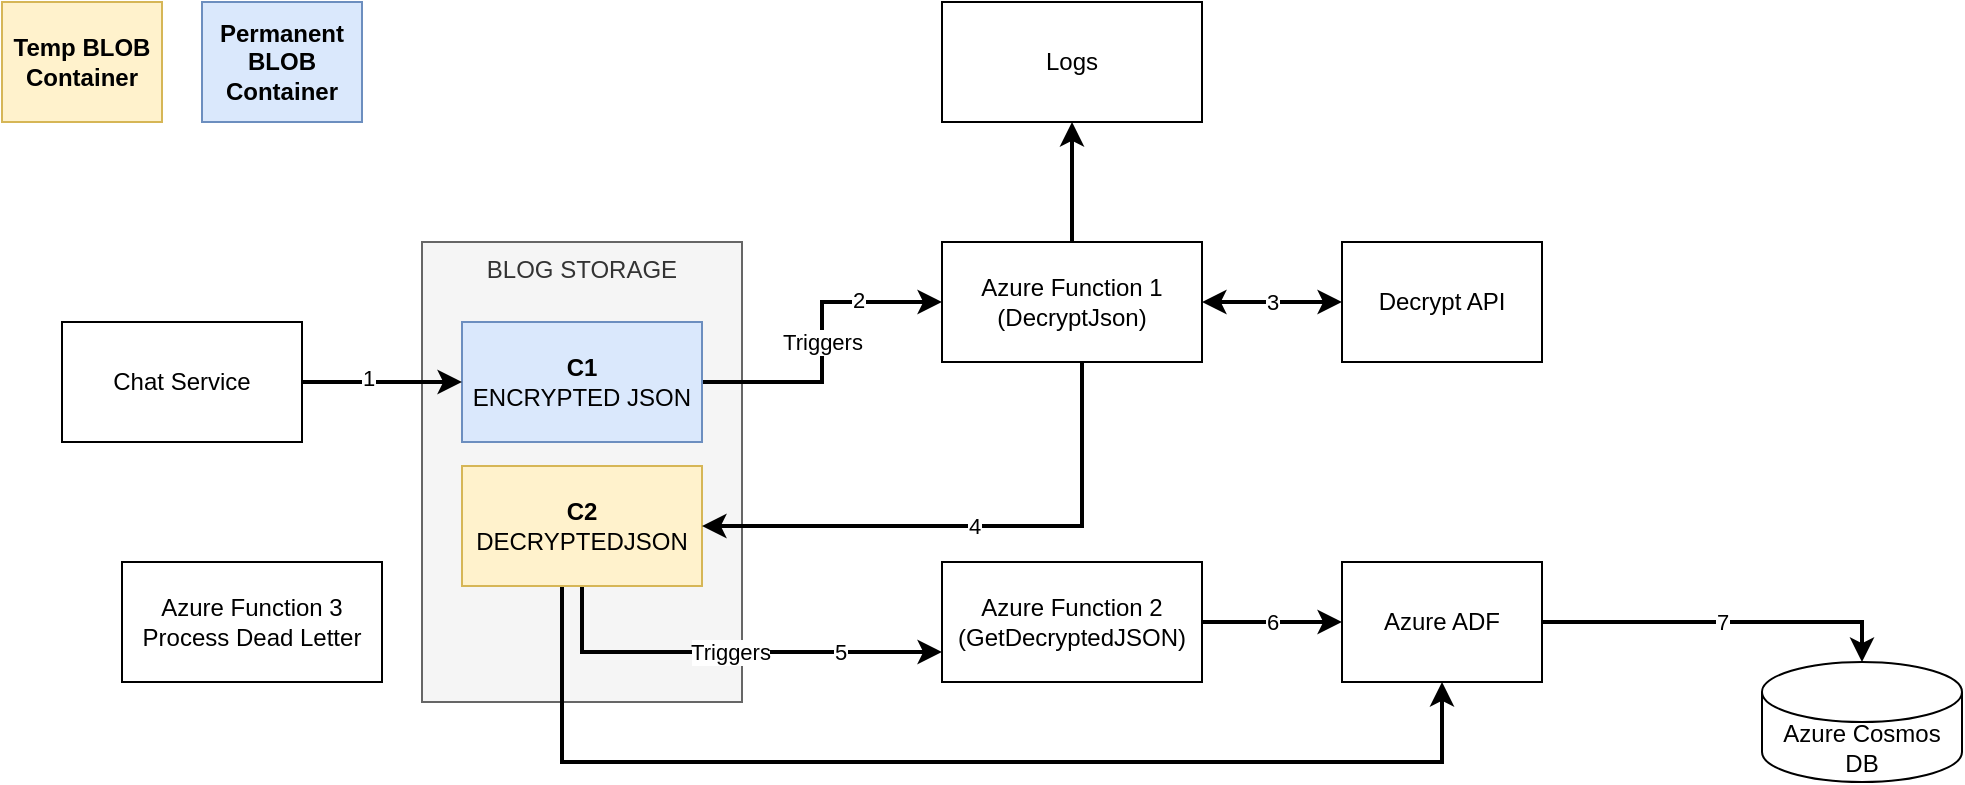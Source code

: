 <mxfile version="20.1.1" type="github">
  <diagram id="sZPvFUFMKZ4F_imw59td" name="Page-1">
    <mxGraphModel dx="2035" dy="635" grid="1" gridSize="10" guides="1" tooltips="1" connect="1" arrows="1" fold="1" page="1" pageScale="1" pageWidth="850" pageHeight="1100" math="0" shadow="0">
      <root>
        <mxCell id="0" />
        <mxCell id="1" parent="0" />
        <mxCell id="BF5fTVdqFxl0USWXwOXD-2" value="BLOG STORAGE" style="rounded=0;whiteSpace=wrap;html=1;verticalAlign=top;fillColor=#f5f5f5;fontColor=#333333;strokeColor=#666666;" vertex="1" parent="1">
          <mxGeometry x="120" y="120" width="160" height="230" as="geometry" />
        </mxCell>
        <mxCell id="BF5fTVdqFxl0USWXwOXD-19" value="Triggers" style="edgeStyle=orthogonalEdgeStyle;rounded=0;orthogonalLoop=1;jettySize=auto;html=1;entryX=0;entryY=0.75;entryDx=0;entryDy=0;startArrow=none;startFill=0;strokeWidth=2;" edge="1" parent="1" source="BF5fTVdqFxl0USWXwOXD-3" target="BF5fTVdqFxl0USWXwOXD-18">
          <mxGeometry relative="1" as="geometry">
            <Array as="points">
              <mxPoint x="200" y="325" />
            </Array>
          </mxGeometry>
        </mxCell>
        <mxCell id="BF5fTVdqFxl0USWXwOXD-20" value="5" style="edgeLabel;html=1;align=center;verticalAlign=middle;resizable=0;points=[];" vertex="1" connectable="0" parent="BF5fTVdqFxl0USWXwOXD-19">
          <mxGeometry x="0.515" relative="1" as="geometry">
            <mxPoint as="offset" />
          </mxGeometry>
        </mxCell>
        <mxCell id="BF5fTVdqFxl0USWXwOXD-32" style="edgeStyle=orthogonalEdgeStyle;rounded=0;orthogonalLoop=1;jettySize=auto;html=1;startArrow=none;startFill=0;strokeWidth=2;" edge="1" parent="1" source="BF5fTVdqFxl0USWXwOXD-3" target="BF5fTVdqFxl0USWXwOXD-24">
          <mxGeometry relative="1" as="geometry">
            <Array as="points">
              <mxPoint x="190" y="380" />
              <mxPoint x="630" y="380" />
            </Array>
          </mxGeometry>
        </mxCell>
        <mxCell id="BF5fTVdqFxl0USWXwOXD-3" value="&lt;b&gt;C2&lt;/b&gt;&lt;br&gt;DECRYPTEDJSON" style="rounded=0;whiteSpace=wrap;html=1;fillColor=#fff2cc;strokeColor=#d6b656;" vertex="1" parent="1">
          <mxGeometry x="140" y="232" width="120" height="60" as="geometry" />
        </mxCell>
        <mxCell id="BF5fTVdqFxl0USWXwOXD-9" value="Triggers" style="edgeStyle=orthogonalEdgeStyle;rounded=0;orthogonalLoop=1;jettySize=auto;html=1;entryX=0;entryY=0.5;entryDx=0;entryDy=0;startArrow=none;startFill=0;strokeWidth=2;" edge="1" parent="1" source="BF5fTVdqFxl0USWXwOXD-4" target="BF5fTVdqFxl0USWXwOXD-8">
          <mxGeometry relative="1" as="geometry" />
        </mxCell>
        <mxCell id="BF5fTVdqFxl0USWXwOXD-11" value="2" style="edgeLabel;html=1;align=center;verticalAlign=middle;resizable=0;points=[];" vertex="1" connectable="0" parent="BF5fTVdqFxl0USWXwOXD-9">
          <mxGeometry x="0.466" y="1" relative="1" as="geometry">
            <mxPoint as="offset" />
          </mxGeometry>
        </mxCell>
        <mxCell id="BF5fTVdqFxl0USWXwOXD-4" value="&lt;b&gt;C1&lt;br&gt;&lt;/b&gt;ENCRYPTED JSON" style="rounded=0;whiteSpace=wrap;html=1;fillColor=#dae8fc;strokeColor=#6c8ebf;" vertex="1" parent="1">
          <mxGeometry x="140" y="160" width="120" height="60" as="geometry" />
        </mxCell>
        <mxCell id="BF5fTVdqFxl0USWXwOXD-6" style="edgeStyle=orthogonalEdgeStyle;rounded=0;orthogonalLoop=1;jettySize=auto;html=1;entryX=0;entryY=0.5;entryDx=0;entryDy=0;startArrow=none;startFill=0;strokeWidth=2;" edge="1" parent="1" source="BF5fTVdqFxl0USWXwOXD-5" target="BF5fTVdqFxl0USWXwOXD-4">
          <mxGeometry relative="1" as="geometry" />
        </mxCell>
        <mxCell id="BF5fTVdqFxl0USWXwOXD-7" value="1" style="edgeLabel;html=1;align=center;verticalAlign=middle;resizable=0;points=[];" vertex="1" connectable="0" parent="BF5fTVdqFxl0USWXwOXD-6">
          <mxGeometry x="-0.172" y="2" relative="1" as="geometry">
            <mxPoint as="offset" />
          </mxGeometry>
        </mxCell>
        <mxCell id="BF5fTVdqFxl0USWXwOXD-5" value="Chat Service" style="rounded=0;whiteSpace=wrap;html=1;" vertex="1" parent="1">
          <mxGeometry x="-60" y="160" width="120" height="60" as="geometry" />
        </mxCell>
        <mxCell id="BF5fTVdqFxl0USWXwOXD-14" value="3" style="edgeStyle=orthogonalEdgeStyle;rounded=0;orthogonalLoop=1;jettySize=auto;html=1;startArrow=classic;startFill=1;strokeWidth=2;" edge="1" parent="1" source="BF5fTVdqFxl0USWXwOXD-8" target="BF5fTVdqFxl0USWXwOXD-10">
          <mxGeometry relative="1" as="geometry" />
        </mxCell>
        <mxCell id="BF5fTVdqFxl0USWXwOXD-17" value="4" style="edgeStyle=orthogonalEdgeStyle;rounded=0;orthogonalLoop=1;jettySize=auto;html=1;entryX=1;entryY=0.5;entryDx=0;entryDy=0;startArrow=none;startFill=0;strokeWidth=2;" edge="1" parent="1" source="BF5fTVdqFxl0USWXwOXD-8" target="BF5fTVdqFxl0USWXwOXD-3">
          <mxGeometry relative="1" as="geometry">
            <Array as="points">
              <mxPoint x="450" y="262" />
            </Array>
          </mxGeometry>
        </mxCell>
        <mxCell id="BF5fTVdqFxl0USWXwOXD-31" style="edgeStyle=orthogonalEdgeStyle;rounded=0;orthogonalLoop=1;jettySize=auto;html=1;entryX=0.5;entryY=1;entryDx=0;entryDy=0;startArrow=none;startFill=0;strokeWidth=2;" edge="1" parent="1" source="BF5fTVdqFxl0USWXwOXD-8" target="BF5fTVdqFxl0USWXwOXD-30">
          <mxGeometry relative="1" as="geometry" />
        </mxCell>
        <mxCell id="BF5fTVdqFxl0USWXwOXD-8" value="Azure Function 1&lt;br&gt;(DecryptJson)" style="rounded=0;whiteSpace=wrap;html=1;verticalAlign=middle;" vertex="1" parent="1">
          <mxGeometry x="380" y="120" width="130" height="60" as="geometry" />
        </mxCell>
        <mxCell id="BF5fTVdqFxl0USWXwOXD-10" value="Decrypt API" style="rounded=0;whiteSpace=wrap;html=1;" vertex="1" parent="1">
          <mxGeometry x="580" y="120" width="100" height="60" as="geometry" />
        </mxCell>
        <mxCell id="BF5fTVdqFxl0USWXwOXD-27" value="6" style="edgeStyle=orthogonalEdgeStyle;rounded=0;orthogonalLoop=1;jettySize=auto;html=1;entryX=0;entryY=0.5;entryDx=0;entryDy=0;startArrow=none;startFill=0;strokeWidth=2;" edge="1" parent="1" source="BF5fTVdqFxl0USWXwOXD-18" target="BF5fTVdqFxl0USWXwOXD-24">
          <mxGeometry relative="1" as="geometry" />
        </mxCell>
        <mxCell id="BF5fTVdqFxl0USWXwOXD-18" value="Azure Function 2&lt;br&gt;(GetDecryptedJSON)" style="rounded=0;whiteSpace=wrap;html=1;verticalAlign=middle;" vertex="1" parent="1">
          <mxGeometry x="380" y="280" width="130" height="60" as="geometry" />
        </mxCell>
        <mxCell id="BF5fTVdqFxl0USWXwOXD-22" value="&lt;b&gt;Temp BLOB Container&lt;/b&gt;" style="rounded=0;whiteSpace=wrap;html=1;fillColor=#fff2cc;strokeColor=#d6b656;" vertex="1" parent="1">
          <mxGeometry x="-90" width="80" height="60" as="geometry" />
        </mxCell>
        <mxCell id="BF5fTVdqFxl0USWXwOXD-23" value="&lt;b&gt;Permanent BLOB Container&lt;/b&gt;" style="rounded=0;whiteSpace=wrap;html=1;fillColor=#dae8fc;strokeColor=#6c8ebf;" vertex="1" parent="1">
          <mxGeometry x="10" width="80" height="60" as="geometry" />
        </mxCell>
        <mxCell id="BF5fTVdqFxl0USWXwOXD-26" value="7" style="edgeStyle=orthogonalEdgeStyle;rounded=0;orthogonalLoop=1;jettySize=auto;html=1;entryX=0.5;entryY=0;entryDx=0;entryDy=0;entryPerimeter=0;startArrow=none;startFill=0;strokeWidth=2;" edge="1" parent="1" source="BF5fTVdqFxl0USWXwOXD-24" target="BF5fTVdqFxl0USWXwOXD-25">
          <mxGeometry relative="1" as="geometry" />
        </mxCell>
        <mxCell id="BF5fTVdqFxl0USWXwOXD-24" value="Azure ADF" style="rounded=0;whiteSpace=wrap;html=1;verticalAlign=middle;" vertex="1" parent="1">
          <mxGeometry x="580" y="280" width="100" height="60" as="geometry" />
        </mxCell>
        <mxCell id="BF5fTVdqFxl0USWXwOXD-25" value="Azure Cosmos DB" style="shape=cylinder3;whiteSpace=wrap;html=1;boundedLbl=1;backgroundOutline=1;size=15;" vertex="1" parent="1">
          <mxGeometry x="790" y="330" width="100" height="60" as="geometry" />
        </mxCell>
        <mxCell id="BF5fTVdqFxl0USWXwOXD-29" value="Azure Function 3&lt;br&gt;Process Dead Letter" style="rounded=0;whiteSpace=wrap;html=1;verticalAlign=middle;" vertex="1" parent="1">
          <mxGeometry x="-30" y="280" width="130" height="60" as="geometry" />
        </mxCell>
        <mxCell id="BF5fTVdqFxl0USWXwOXD-30" value="Logs" style="rounded=0;whiteSpace=wrap;html=1;verticalAlign=middle;" vertex="1" parent="1">
          <mxGeometry x="380" width="130" height="60" as="geometry" />
        </mxCell>
      </root>
    </mxGraphModel>
  </diagram>
</mxfile>
